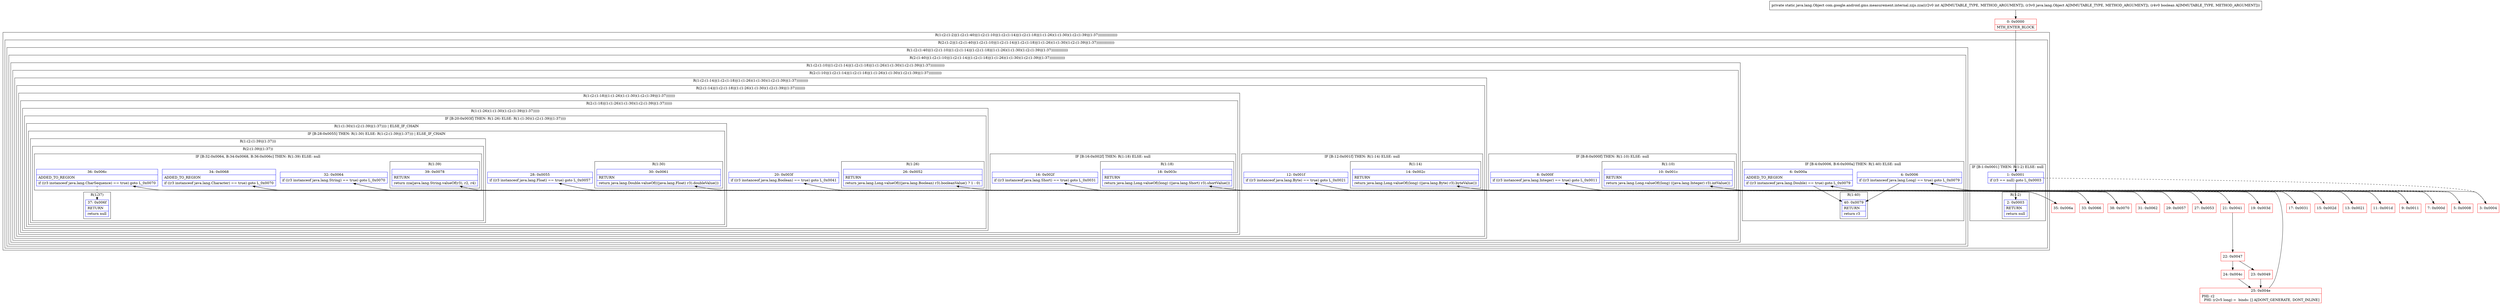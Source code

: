 digraph "CFG forcom.google.android.gms.measurement.internal.zzjs.zza(ILjava\/lang\/Object;Z)Ljava\/lang\/Object;" {
subgraph cluster_Region_46377988 {
label = "R(1:(2:(1:2)|(1:(2:(1:40)|(1:(2:(1:10)|(1:(2:(1:14)|(1:(2:(1:18)|(1:(1:26)(1:(1:30)(1:(2:(1:39)|(1:37)))))))))))))))";
node [shape=record,color=blue];
subgraph cluster_Region_795288019 {
label = "R(2:(1:2)|(1:(2:(1:40)|(1:(2:(1:10)|(1:(2:(1:14)|(1:(2:(1:18)|(1:(1:26)(1:(1:30)(1:(2:(1:39)|(1:37))))))))))))))";
node [shape=record,color=blue];
subgraph cluster_IfRegion_1973308602 {
label = "IF [B:1:0x0001] THEN: R(1:2) ELSE: null";
node [shape=record,color=blue];
Node_1 [shape=record,label="{1\:\ 0x0001|if (r3 == null) goto L_0x0003\l}"];
subgraph cluster_Region_894056183 {
label = "R(1:2)";
node [shape=record,color=blue];
Node_2 [shape=record,label="{2\:\ 0x0003|RETURN\l|return null\l}"];
}
}
subgraph cluster_Region_720773078 {
label = "R(1:(2:(1:40)|(1:(2:(1:10)|(1:(2:(1:14)|(1:(2:(1:18)|(1:(1:26)(1:(1:30)(1:(2:(1:39)|(1:37)))))))))))))";
node [shape=record,color=blue];
subgraph cluster_Region_1015663330 {
label = "R(2:(1:40)|(1:(2:(1:10)|(1:(2:(1:14)|(1:(2:(1:18)|(1:(1:26)(1:(1:30)(1:(2:(1:39)|(1:37))))))))))))";
node [shape=record,color=blue];
subgraph cluster_IfRegion_1005955669 {
label = "IF [B:4:0x0006, B:6:0x000a] THEN: R(1:40) ELSE: null";
node [shape=record,color=blue];
Node_4 [shape=record,label="{4\:\ 0x0006|if ((r3 instanceof java.lang.Long) == true) goto L_0x0079\l}"];
Node_6 [shape=record,label="{6\:\ 0x000a|ADDED_TO_REGION\l|if ((r3 instanceof java.lang.Double) == true) goto L_0x0079\l}"];
subgraph cluster_Region_1600966226 {
label = "R(1:40)";
node [shape=record,color=blue];
Node_40 [shape=record,label="{40\:\ 0x0079|RETURN\l|return r3\l}"];
}
}
subgraph cluster_Region_1174303430 {
label = "R(1:(2:(1:10)|(1:(2:(1:14)|(1:(2:(1:18)|(1:(1:26)(1:(1:30)(1:(2:(1:39)|(1:37)))))))))))";
node [shape=record,color=blue];
subgraph cluster_Region_928153153 {
label = "R(2:(1:10)|(1:(2:(1:14)|(1:(2:(1:18)|(1:(1:26)(1:(1:30)(1:(2:(1:39)|(1:37))))))))))";
node [shape=record,color=blue];
subgraph cluster_IfRegion_568581628 {
label = "IF [B:8:0x000f] THEN: R(1:10) ELSE: null";
node [shape=record,color=blue];
Node_8 [shape=record,label="{8\:\ 0x000f|if ((r3 instanceof java.lang.Integer) == true) goto L_0x0011\l}"];
subgraph cluster_Region_407149004 {
label = "R(1:10)";
node [shape=record,color=blue];
Node_10 [shape=record,label="{10\:\ 0x001c|RETURN\l|return java.lang.Long.valueOf((long) ((java.lang.Integer) r3).intValue())\l}"];
}
}
subgraph cluster_Region_781885504 {
label = "R(1:(2:(1:14)|(1:(2:(1:18)|(1:(1:26)(1:(1:30)(1:(2:(1:39)|(1:37)))))))))";
node [shape=record,color=blue];
subgraph cluster_Region_178156452 {
label = "R(2:(1:14)|(1:(2:(1:18)|(1:(1:26)(1:(1:30)(1:(2:(1:39)|(1:37))))))))";
node [shape=record,color=blue];
subgraph cluster_IfRegion_900551478 {
label = "IF [B:12:0x001f] THEN: R(1:14) ELSE: null";
node [shape=record,color=blue];
Node_12 [shape=record,label="{12\:\ 0x001f|if ((r3 instanceof java.lang.Byte) == true) goto L_0x0021\l}"];
subgraph cluster_Region_161167030 {
label = "R(1:14)";
node [shape=record,color=blue];
Node_14 [shape=record,label="{14\:\ 0x002c|RETURN\l|return java.lang.Long.valueOf((long) ((java.lang.Byte) r3).byteValue())\l}"];
}
}
subgraph cluster_Region_1928859493 {
label = "R(1:(2:(1:18)|(1:(1:26)(1:(1:30)(1:(2:(1:39)|(1:37)))))))";
node [shape=record,color=blue];
subgraph cluster_Region_193085901 {
label = "R(2:(1:18)|(1:(1:26)(1:(1:30)(1:(2:(1:39)|(1:37))))))";
node [shape=record,color=blue];
subgraph cluster_IfRegion_1416202088 {
label = "IF [B:16:0x002f] THEN: R(1:18) ELSE: null";
node [shape=record,color=blue];
Node_16 [shape=record,label="{16\:\ 0x002f|if ((r3 instanceof java.lang.Short) == true) goto L_0x0031\l}"];
subgraph cluster_Region_77014485 {
label = "R(1:18)";
node [shape=record,color=blue];
Node_18 [shape=record,label="{18\:\ 0x003c|RETURN\l|return java.lang.Long.valueOf((long) ((java.lang.Short) r3).shortValue())\l}"];
}
}
subgraph cluster_Region_908497157 {
label = "R(1:(1:26)(1:(1:30)(1:(2:(1:39)|(1:37)))))";
node [shape=record,color=blue];
subgraph cluster_IfRegion_791880229 {
label = "IF [B:20:0x003f] THEN: R(1:26) ELSE: R(1:(1:30)(1:(2:(1:39)|(1:37))))";
node [shape=record,color=blue];
Node_20 [shape=record,label="{20\:\ 0x003f|if ((r3 instanceof java.lang.Boolean) == true) goto L_0x0041\l}"];
subgraph cluster_Region_930722412 {
label = "R(1:26)";
node [shape=record,color=blue];
Node_26 [shape=record,label="{26\:\ 0x0052|RETURN\l|return java.lang.Long.valueOf(((java.lang.Boolean) r3).booleanValue() ? 1 : 0)\l}"];
}
subgraph cluster_Region_184385755 {
label = "R(1:(1:30)(1:(2:(1:39)|(1:37)))) | ELSE_IF_CHAIN\l";
node [shape=record,color=blue];
subgraph cluster_IfRegion_147953208 {
label = "IF [B:28:0x0055] THEN: R(1:30) ELSE: R(1:(2:(1:39)|(1:37))) | ELSE_IF_CHAIN\l";
node [shape=record,color=blue];
Node_28 [shape=record,label="{28\:\ 0x0055|if ((r3 instanceof java.lang.Float) == true) goto L_0x0057\l}"];
subgraph cluster_Region_1044754189 {
label = "R(1:30)";
node [shape=record,color=blue];
Node_30 [shape=record,label="{30\:\ 0x0061|RETURN\l|return java.lang.Double.valueOf(((java.lang.Float) r3).doubleValue())\l}"];
}
subgraph cluster_Region_1146458235 {
label = "R(1:(2:(1:39)|(1:37)))";
node [shape=record,color=blue];
subgraph cluster_Region_575155058 {
label = "R(2:(1:39)|(1:37))";
node [shape=record,color=blue];
subgraph cluster_IfRegion_640424277 {
label = "IF [B:32:0x0064, B:34:0x0068, B:36:0x006c] THEN: R(1:39) ELSE: null";
node [shape=record,color=blue];
Node_32 [shape=record,label="{32\:\ 0x0064|if ((r3 instanceof java.lang.String) == true) goto L_0x0070\l}"];
Node_34 [shape=record,label="{34\:\ 0x0068|ADDED_TO_REGION\l|if ((r3 instanceof java.lang.Character) == true) goto L_0x0070\l}"];
Node_36 [shape=record,label="{36\:\ 0x006c|ADDED_TO_REGION\l|if ((r3 instanceof java.lang.CharSequence) == true) goto L_0x0070\l}"];
subgraph cluster_Region_889382746 {
label = "R(1:39)";
node [shape=record,color=blue];
Node_39 [shape=record,label="{39\:\ 0x0078|RETURN\l|return zza(java.lang.String.valueOf(r3), r2, r4)\l}"];
}
}
subgraph cluster_Region_1572634569 {
label = "R(1:37)";
node [shape=record,color=blue];
Node_37 [shape=record,label="{37\:\ 0x006f|RETURN\l|return null\l}"];
}
}
}
}
}
}
}
}
}
}
}
}
}
}
}
}
}
Node_0 [shape=record,color=red,label="{0\:\ 0x0000|MTH_ENTER_BLOCK\l}"];
Node_3 [shape=record,color=red,label="{3\:\ 0x0004}"];
Node_5 [shape=record,color=red,label="{5\:\ 0x0008}"];
Node_7 [shape=record,color=red,label="{7\:\ 0x000d}"];
Node_9 [shape=record,color=red,label="{9\:\ 0x0011}"];
Node_11 [shape=record,color=red,label="{11\:\ 0x001d}"];
Node_13 [shape=record,color=red,label="{13\:\ 0x0021}"];
Node_15 [shape=record,color=red,label="{15\:\ 0x002d}"];
Node_17 [shape=record,color=red,label="{17\:\ 0x0031}"];
Node_19 [shape=record,color=red,label="{19\:\ 0x003d}"];
Node_21 [shape=record,color=red,label="{21\:\ 0x0041}"];
Node_22 [shape=record,color=red,label="{22\:\ 0x0047}"];
Node_23 [shape=record,color=red,label="{23\:\ 0x0049}"];
Node_24 [shape=record,color=red,label="{24\:\ 0x004c}"];
Node_25 [shape=record,color=red,label="{25\:\ 0x004e|PHI: r2 \l  PHI: (r2v5 long) =  binds: [] A[DONT_GENERATE, DONT_INLINE]\l}"];
Node_27 [shape=record,color=red,label="{27\:\ 0x0053}"];
Node_29 [shape=record,color=red,label="{29\:\ 0x0057}"];
Node_31 [shape=record,color=red,label="{31\:\ 0x0062}"];
Node_33 [shape=record,color=red,label="{33\:\ 0x0066}"];
Node_35 [shape=record,color=red,label="{35\:\ 0x006a}"];
Node_38 [shape=record,color=red,label="{38\:\ 0x0070}"];
MethodNode[shape=record,label="{private static java.lang.Object com.google.android.gms.measurement.internal.zzjs.zza((r2v0 int A[IMMUTABLE_TYPE, METHOD_ARGUMENT]), (r3v0 java.lang.Object A[IMMUTABLE_TYPE, METHOD_ARGUMENT]), (r4v0 boolean A[IMMUTABLE_TYPE, METHOD_ARGUMENT])) }"];
MethodNode -> Node_0;
Node_1 -> Node_2;
Node_1 -> Node_3[style=dashed];
Node_4 -> Node_5[style=dashed];
Node_4 -> Node_40;
Node_6 -> Node_7[style=dashed];
Node_6 -> Node_40;
Node_8 -> Node_9;
Node_8 -> Node_11[style=dashed];
Node_12 -> Node_13;
Node_12 -> Node_15[style=dashed];
Node_16 -> Node_17;
Node_16 -> Node_19[style=dashed];
Node_20 -> Node_21;
Node_20 -> Node_27[style=dashed];
Node_28 -> Node_29;
Node_28 -> Node_31[style=dashed];
Node_32 -> Node_33[style=dashed];
Node_32 -> Node_38;
Node_34 -> Node_35[style=dashed];
Node_34 -> Node_38;
Node_36 -> Node_37[style=dashed];
Node_36 -> Node_38;
Node_0 -> Node_1;
Node_3 -> Node_4;
Node_5 -> Node_6;
Node_7 -> Node_8;
Node_9 -> Node_10;
Node_11 -> Node_12;
Node_13 -> Node_14;
Node_15 -> Node_16;
Node_17 -> Node_18;
Node_19 -> Node_20;
Node_21 -> Node_22;
Node_22 -> Node_23;
Node_22 -> Node_24;
Node_23 -> Node_25;
Node_24 -> Node_25;
Node_25 -> Node_26;
Node_27 -> Node_28;
Node_29 -> Node_30;
Node_31 -> Node_32;
Node_33 -> Node_34;
Node_35 -> Node_36;
Node_38 -> Node_39;
}

